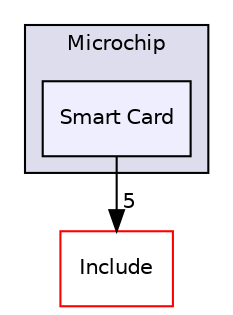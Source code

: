 digraph "C:/Users/mainuser/Desktop/School/SeniorProject/EthKitTCP/Microchip/Smart Card" {
  compound=true
  node [ fontsize="10", fontname="Helvetica"];
  edge [ labelfontsize="10", labelfontname="Helvetica"];
  subgraph clusterdir_75a0e0ee32de9d5f6d78f757d89d8692 {
    graph [ bgcolor="#ddddee", pencolor="black", label="Microchip" fontname="Helvetica", fontsize="10", URL="dir_75a0e0ee32de9d5f6d78f757d89d8692.html"]
  dir_1af5eb736f7bb83894f2f7201e921eab [shape=box, label="Smart Card", style="filled", fillcolor="#eeeeff", pencolor="black", URL="dir_1af5eb736f7bb83894f2f7201e921eab.html"];
  }
  dir_7ce300d8a919a620616ec6bc64c02d37 [shape=box label="Include" fillcolor="white" style="filled" color="red" URL="dir_7ce300d8a919a620616ec6bc64c02d37.html"];
  dir_1af5eb736f7bb83894f2f7201e921eab->dir_7ce300d8a919a620616ec6bc64c02d37 [headlabel="5", labeldistance=1.5 headhref="dir_000050_000022.html"];
}
